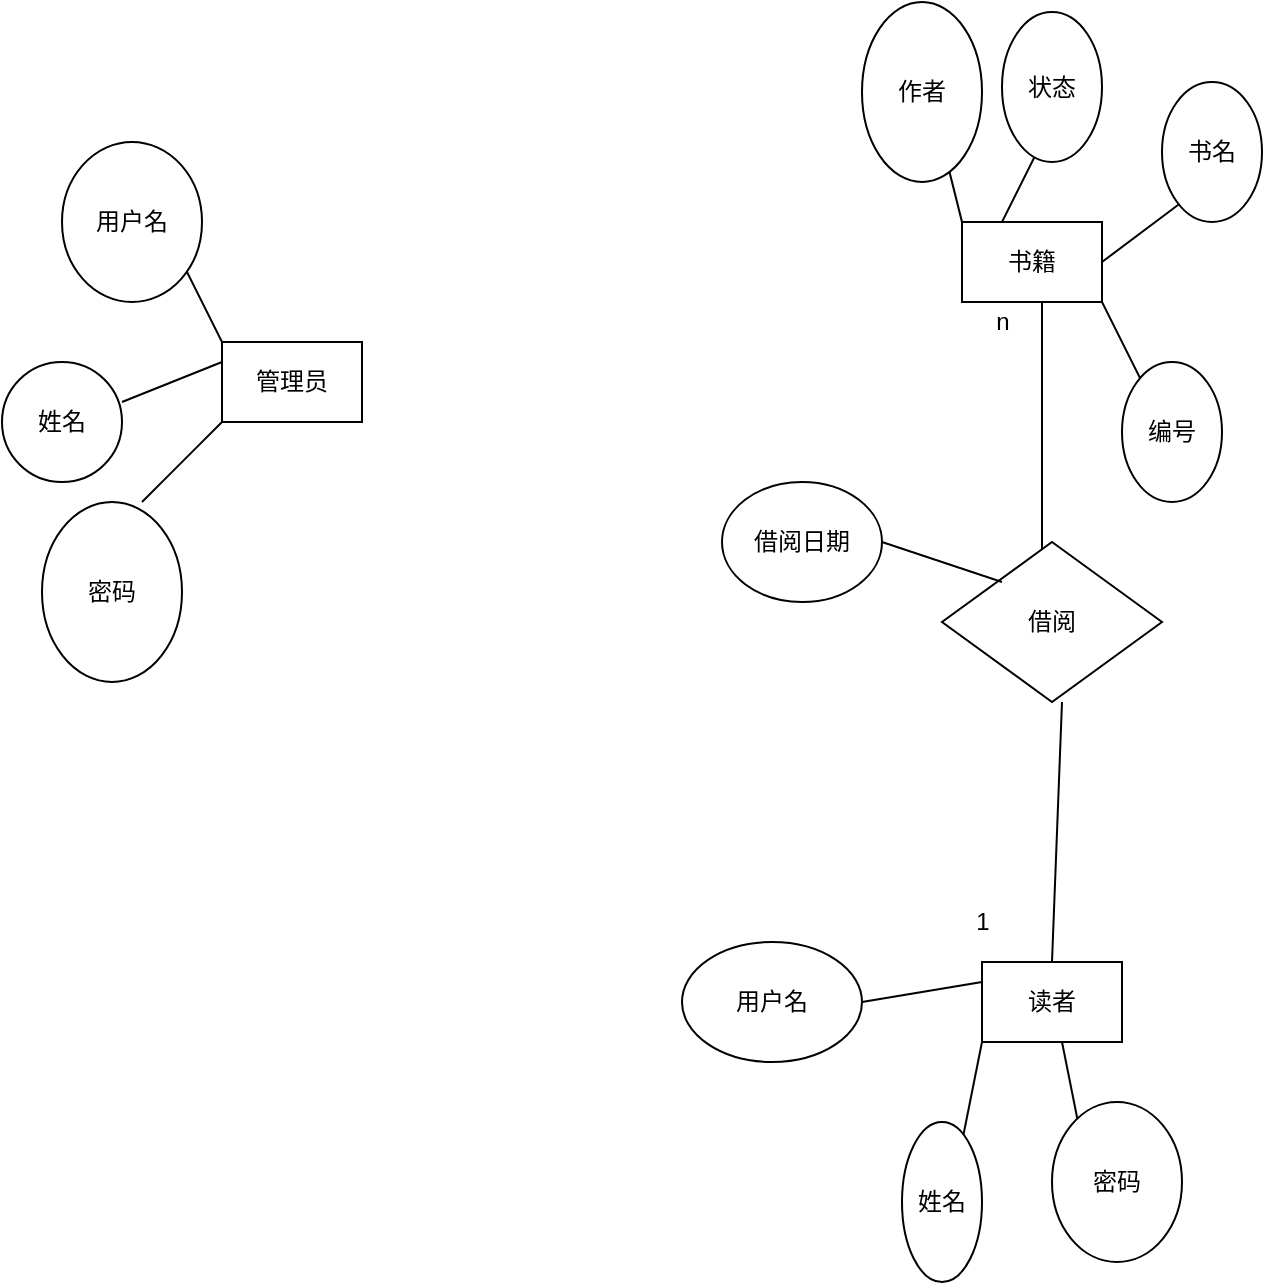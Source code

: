 <mxfile version="14.7.8" type="github">
  <diagram id="gUNMtWEtOeVy2P9dYcCw" name="Page-1">
    <mxGraphModel dx="1490" dy="581" grid="1" gridSize="10" guides="1" tooltips="1" connect="1" arrows="1" fold="1" page="1" pageScale="1" pageWidth="827" pageHeight="1169" math="0" shadow="0">
      <root>
        <mxCell id="0" />
        <mxCell id="1" parent="0" />
        <mxCell id="xyj7Z3m4xEWO1ErtrrwF-1" value="管理员" style="rounded=0;whiteSpace=wrap;html=1;" vertex="1" parent="1">
          <mxGeometry x="200" y="250" width="70" height="40" as="geometry" />
        </mxCell>
        <mxCell id="xyj7Z3m4xEWO1ErtrrwF-2" value="" style="endArrow=none;html=1;" edge="1" parent="1">
          <mxGeometry width="50" height="50" relative="1" as="geometry">
            <mxPoint x="150" y="280" as="sourcePoint" />
            <mxPoint x="200" y="260" as="targetPoint" />
            <Array as="points" />
          </mxGeometry>
        </mxCell>
        <mxCell id="xyj7Z3m4xEWO1ErtrrwF-3" value="" style="endArrow=none;html=1;" edge="1" parent="1">
          <mxGeometry width="50" height="50" relative="1" as="geometry">
            <mxPoint x="160" y="330" as="sourcePoint" />
            <mxPoint x="200" y="290" as="targetPoint" />
            <Array as="points">
              <mxPoint x="180" y="310" />
            </Array>
          </mxGeometry>
        </mxCell>
        <mxCell id="xyj7Z3m4xEWO1ErtrrwF-5" value="" style="endArrow=none;html=1;" edge="1" parent="1">
          <mxGeometry width="50" height="50" relative="1" as="geometry">
            <mxPoint x="200" y="250" as="sourcePoint" />
            <mxPoint x="180" y="210" as="targetPoint" />
          </mxGeometry>
        </mxCell>
        <mxCell id="xyj7Z3m4xEWO1ErtrrwF-6" value="用户名" style="ellipse;whiteSpace=wrap;html=1;" vertex="1" parent="1">
          <mxGeometry x="120" y="150" width="70" height="80" as="geometry" />
        </mxCell>
        <mxCell id="xyj7Z3m4xEWO1ErtrrwF-7" value="姓名" style="ellipse;whiteSpace=wrap;html=1;" vertex="1" parent="1">
          <mxGeometry x="90" y="260" width="60" height="60" as="geometry" />
        </mxCell>
        <mxCell id="xyj7Z3m4xEWO1ErtrrwF-8" value="密码" style="ellipse;whiteSpace=wrap;html=1;" vertex="1" parent="1">
          <mxGeometry x="110" y="330" width="70" height="90" as="geometry" />
        </mxCell>
        <mxCell id="xyj7Z3m4xEWO1ErtrrwF-9" value="书籍" style="rounded=0;whiteSpace=wrap;html=1;" vertex="1" parent="1">
          <mxGeometry x="570" y="190" width="70" height="40" as="geometry" />
        </mxCell>
        <mxCell id="xyj7Z3m4xEWO1ErtrrwF-10" value="" style="endArrow=none;html=1;" edge="1" parent="1">
          <mxGeometry width="50" height="50" relative="1" as="geometry">
            <mxPoint x="570" y="190" as="sourcePoint" />
            <mxPoint x="560" y="150" as="targetPoint" />
          </mxGeometry>
        </mxCell>
        <mxCell id="xyj7Z3m4xEWO1ErtrrwF-11" value="" style="endArrow=none;html=1;" edge="1" parent="1">
          <mxGeometry width="50" height="50" relative="1" as="geometry">
            <mxPoint x="590" y="190" as="sourcePoint" />
            <mxPoint x="610" y="150" as="targetPoint" />
          </mxGeometry>
        </mxCell>
        <mxCell id="xyj7Z3m4xEWO1ErtrrwF-12" value="" style="endArrow=none;html=1;" edge="1" parent="1">
          <mxGeometry width="50" height="50" relative="1" as="geometry">
            <mxPoint x="640" y="210" as="sourcePoint" />
            <mxPoint x="680" y="180" as="targetPoint" />
          </mxGeometry>
        </mxCell>
        <mxCell id="xyj7Z3m4xEWO1ErtrrwF-13" value="作者" style="ellipse;whiteSpace=wrap;html=1;" vertex="1" parent="1">
          <mxGeometry x="520" y="80" width="60" height="90" as="geometry" />
        </mxCell>
        <mxCell id="xyj7Z3m4xEWO1ErtrrwF-15" value="状态" style="ellipse;whiteSpace=wrap;html=1;" vertex="1" parent="1">
          <mxGeometry x="590" y="85" width="50" height="75" as="geometry" />
        </mxCell>
        <mxCell id="xyj7Z3m4xEWO1ErtrrwF-16" value="书名" style="ellipse;whiteSpace=wrap;html=1;" vertex="1" parent="1">
          <mxGeometry x="670" y="120" width="50" height="70" as="geometry" />
        </mxCell>
        <mxCell id="xyj7Z3m4xEWO1ErtrrwF-17" value="" style="endArrow=none;html=1;" edge="1" parent="1">
          <mxGeometry width="50" height="50" relative="1" as="geometry">
            <mxPoint x="660" y="270" as="sourcePoint" />
            <mxPoint x="640" y="230" as="targetPoint" />
          </mxGeometry>
        </mxCell>
        <mxCell id="xyj7Z3m4xEWO1ErtrrwF-18" value="编号" style="ellipse;whiteSpace=wrap;html=1;" vertex="1" parent="1">
          <mxGeometry x="650" y="260" width="50" height="70" as="geometry" />
        </mxCell>
        <mxCell id="xyj7Z3m4xEWO1ErtrrwF-19" value="读者" style="rounded=0;whiteSpace=wrap;html=1;" vertex="1" parent="1">
          <mxGeometry x="580" y="560" width="70" height="40" as="geometry" />
        </mxCell>
        <mxCell id="xyj7Z3m4xEWO1ErtrrwF-20" value="" style="endArrow=none;html=1;" edge="1" parent="1">
          <mxGeometry width="50" height="50" relative="1" as="geometry">
            <mxPoint x="570" y="650" as="sourcePoint" />
            <mxPoint x="580" y="600" as="targetPoint" />
          </mxGeometry>
        </mxCell>
        <mxCell id="xyj7Z3m4xEWO1ErtrrwF-21" value="" style="endArrow=none;html=1;" edge="1" parent="1">
          <mxGeometry width="50" height="50" relative="1" as="geometry">
            <mxPoint x="630" y="650" as="sourcePoint" />
            <mxPoint x="620" y="600" as="targetPoint" />
          </mxGeometry>
        </mxCell>
        <mxCell id="xyj7Z3m4xEWO1ErtrrwF-22" value="" style="endArrow=none;html=1;" edge="1" parent="1">
          <mxGeometry width="50" height="50" relative="1" as="geometry">
            <mxPoint x="520" y="580" as="sourcePoint" />
            <mxPoint x="580" y="570" as="targetPoint" />
          </mxGeometry>
        </mxCell>
        <mxCell id="xyj7Z3m4xEWO1ErtrrwF-23" value="用户名" style="ellipse;whiteSpace=wrap;html=1;" vertex="1" parent="1">
          <mxGeometry x="430" y="550" width="90" height="60" as="geometry" />
        </mxCell>
        <mxCell id="xyj7Z3m4xEWO1ErtrrwF-24" value="姓名" style="ellipse;whiteSpace=wrap;html=1;" vertex="1" parent="1">
          <mxGeometry x="540" y="640" width="40" height="80" as="geometry" />
        </mxCell>
        <mxCell id="xyj7Z3m4xEWO1ErtrrwF-25" value="密码" style="ellipse;whiteSpace=wrap;html=1;" vertex="1" parent="1">
          <mxGeometry x="615" y="630" width="65" height="80" as="geometry" />
        </mxCell>
        <mxCell id="xyj7Z3m4xEWO1ErtrrwF-26" value="" style="endArrow=none;html=1;" edge="1" parent="1">
          <mxGeometry width="50" height="50" relative="1" as="geometry">
            <mxPoint x="610" y="360" as="sourcePoint" />
            <mxPoint x="610" y="230" as="targetPoint" />
          </mxGeometry>
        </mxCell>
        <mxCell id="xyj7Z3m4xEWO1ErtrrwF-27" value="借阅" style="rhombus;whiteSpace=wrap;html=1;" vertex="1" parent="1">
          <mxGeometry x="560" y="350" width="110" height="80" as="geometry" />
        </mxCell>
        <mxCell id="xyj7Z3m4xEWO1ErtrrwF-28" value="" style="endArrow=none;html=1;exitX=0.5;exitY=0;exitDx=0;exitDy=0;" edge="1" parent="1" source="xyj7Z3m4xEWO1ErtrrwF-19">
          <mxGeometry width="50" height="50" relative="1" as="geometry">
            <mxPoint x="570" y="480" as="sourcePoint" />
            <mxPoint x="620" y="430" as="targetPoint" />
          </mxGeometry>
        </mxCell>
        <mxCell id="xyj7Z3m4xEWO1ErtrrwF-29" value="n" style="text;html=1;align=center;verticalAlign=middle;resizable=0;points=[];autosize=1;strokeColor=none;" vertex="1" parent="1">
          <mxGeometry x="580" y="230" width="20" height="20" as="geometry" />
        </mxCell>
        <mxCell id="xyj7Z3m4xEWO1ErtrrwF-30" value="1" style="text;html=1;align=center;verticalAlign=middle;resizable=0;points=[];autosize=1;strokeColor=none;" vertex="1" parent="1">
          <mxGeometry x="570" y="530" width="20" height="20" as="geometry" />
        </mxCell>
        <mxCell id="xyj7Z3m4xEWO1ErtrrwF-31" value="" style="endArrow=none;html=1;" edge="1" parent="1">
          <mxGeometry width="50" height="50" relative="1" as="geometry">
            <mxPoint x="530" y="350" as="sourcePoint" />
            <mxPoint x="590" y="370" as="targetPoint" />
          </mxGeometry>
        </mxCell>
        <mxCell id="xyj7Z3m4xEWO1ErtrrwF-32" value="借阅日期" style="ellipse;whiteSpace=wrap;html=1;" vertex="1" parent="1">
          <mxGeometry x="450" y="320" width="80" height="60" as="geometry" />
        </mxCell>
      </root>
    </mxGraphModel>
  </diagram>
</mxfile>
